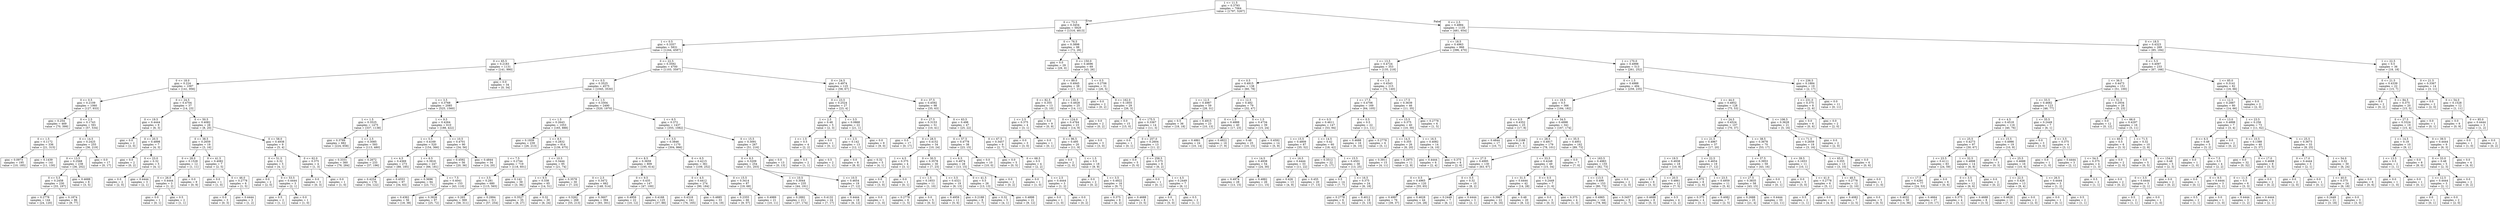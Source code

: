 digraph Tree {
node [shape=box] ;
0 [label="1 <= 11.5\ngini = 0.3793\nsamples = 7064\nvalue = [1797, 5267]"] ;
1 [label="0 <= 73.5\ngini = 0.3454\nsamples = 5929\nvalue = [1316, 4613]"] ;
0 -> 1 [labeldistance=2.5, labelangle=45, headlabel="True"] ;
2 [label="1 <= 0.5\ngini = 0.3357\nsamples = 5831\nvalue = [1244, 4587]"] ;
1 -> 2 ;
3 [label="0 <= 65.5\ngini = 0.2183\nsamples = 1131\nvalue = [141, 990]"] ;
2 -> 3 ;
4 [label="0 <= 18.0\ngini = 0.224\nsamples = 1097\nvalue = [141, 956]"] ;
3 -> 4 ;
5 [label="0 <= 0.5\ngini = 0.2109\nsamples = 1060\nvalue = [127, 933]"] ;
4 -> 5 ;
6 [label="gini = 0.254\nsamples = 469\nvalue = [70, 399]"] ;
5 -> 6 ;
7 [label="0 <= 2.5\ngini = 0.1743\nsamples = 591\nvalue = [57, 534]"] ;
5 -> 7 ;
8 [label="0 <= 1.5\ngini = 0.1172\nsamples = 336\nvalue = [21, 315]"] ;
7 -> 8 ;
9 [label="gini = 0.0973\nsamples = 195\nvalue = [10, 185]"] ;
8 -> 9 ;
10 [label="gini = 0.1439\nsamples = 141\nvalue = [11, 130]"] ;
8 -> 10 ;
11 [label="0 <= 14.5\ngini = 0.2425\nsamples = 255\nvalue = [36, 219]"] ;
7 -> 11 ;
12 [label="0 <= 13.5\ngini = 0.2568\nsamples = 238\nvalue = [36, 202]"] ;
11 -> 12 ;
13 [label="0 <= 5.5\ngini = 0.2458\nsamples = 230\nvalue = [33, 197]"] ;
12 -> 13 ;
14 [label="gini = 0.2778\nsamples = 144\nvalue = [24, 120]"] ;
13 -> 14 ;
15 [label="gini = 0.1874\nsamples = 86\nvalue = [9, 77]"] ;
13 -> 15 ;
16 [label="gini = 0.4688\nsamples = 8\nvalue = [3, 5]"] ;
12 -> 16 ;
17 [label="gini = 0.0\nsamples = 17\nvalue = [0, 17]"] ;
11 -> 17 ;
18 [label="0 <= 24.5\ngini = 0.4704\nsamples = 37\nvalue = [14, 23]"] ;
4 -> 18 ;
19 [label="0 <= 19.5\ngini = 0.4444\nsamples = 9\nvalue = [6, 3]"] ;
18 -> 19 ;
20 [label="gini = 0.0\nsamples = 2\nvalue = [2, 0]"] ;
19 -> 20 ;
21 [label="0 <= 20.5\ngini = 0.4898\nsamples = 7\nvalue = [4, 3]"] ;
19 -> 21 ;
22 [label="gini = 0.0\nsamples = 2\nvalue = [0, 2]"] ;
21 -> 22 ;
23 [label="0 <= 23.0\ngini = 0.32\nsamples = 5\nvalue = [4, 1]"] ;
21 -> 23 ;
24 [label="gini = 0.0\nsamples = 2\nvalue = [2, 0]"] ;
23 -> 24 ;
25 [label="gini = 0.4444\nsamples = 3\nvalue = [2, 1]"] ;
23 -> 25 ;
26 [label="0 <= 50.5\ngini = 0.4082\nsamples = 28\nvalue = [8, 20]"] ;
18 -> 26 ;
27 [label="0 <= 38.5\ngini = 0.2659\nsamples = 19\nvalue = [3, 16]"] ;
26 -> 27 ;
28 [label="0 <= 28.0\ngini = 0.1528\nsamples = 12\nvalue = [1, 11]"] ;
27 -> 28 ;
29 [label="0 <= 26.0\ngini = 0.4444\nsamples = 3\nvalue = [1, 2]"] ;
28 -> 29 ;
30 [label="gini = 0.0\nsamples = 1\nvalue = [0, 1]"] ;
29 -> 30 ;
31 [label="gini = 0.5\nsamples = 2\nvalue = [1, 1]"] ;
29 -> 31 ;
32 [label="gini = 0.0\nsamples = 9\nvalue = [0, 9]"] ;
28 -> 32 ;
33 [label="0 <= 41.5\ngini = 0.4082\nsamples = 7\nvalue = [2, 5]"] ;
27 -> 33 ;
34 [label="gini = 0.0\nsamples = 1\nvalue = [1, 0]"] ;
33 -> 34 ;
35 [label="0 <= 46.0\ngini = 0.2778\nsamples = 6\nvalue = [1, 5]"] ;
33 -> 35 ;
36 [label="gini = 0.0\nsamples = 3\nvalue = [0, 3]"] ;
35 -> 36 ;
37 [label="gini = 0.4444\nsamples = 3\nvalue = [1, 2]"] ;
35 -> 37 ;
38 [label="0 <= 58.0\ngini = 0.4938\nsamples = 9\nvalue = [5, 4]"] ;
26 -> 38 ;
39 [label="0 <= 51.5\ngini = 0.32\nsamples = 5\nvalue = [4, 1]"] ;
38 -> 39 ;
40 [label="gini = 0.0\nsamples = 2\nvalue = [2, 0]"] ;
39 -> 40 ;
41 [label="0 <= 53.5\ngini = 0.4444\nsamples = 3\nvalue = [2, 1]"] ;
39 -> 41 ;
42 [label="gini = 0.5\nsamples = 2\nvalue = [1, 1]"] ;
41 -> 42 ;
43 [label="gini = 0.0\nsamples = 1\nvalue = [1, 0]"] ;
41 -> 43 ;
44 [label="0 <= 62.0\ngini = 0.375\nsamples = 4\nvalue = [1, 3]"] ;
38 -> 44 ;
45 [label="gini = 0.0\nsamples = 3\nvalue = [0, 3]"] ;
44 -> 45 ;
46 [label="gini = 0.0\nsamples = 1\nvalue = [1, 0]"] ;
44 -> 46 ;
47 [label="gini = 0.0\nsamples = 34\nvalue = [0, 34]"] ;
3 -> 47 ;
48 [label="0 <= 22.5\ngini = 0.3592\nsamples = 4700\nvalue = [1103, 3597]"] ;
2 -> 48 ;
49 [label="0 <= 0.5\ngini = 0.3525\nsamples = 4575\nvalue = [1045, 3530]"] ;
48 -> 49 ;
50 [label="1 <= 3.5\ngini = 0.3768\nsamples = 2085\nvalue = [525, 1560]"] ;
49 -> 50 ;
51 [label="1 <= 1.5\ngini = 0.3525\nsamples = 1475\nvalue = [337, 1138]"] ;
50 -> 51 ;
52 [label="gini = 0.3789\nsamples = 882\nvalue = [224, 658]"] ;
51 -> 52 ;
53 [label="1 <= 2.5\ngini = 0.3085\nsamples = 593\nvalue = [113, 480]"] ;
51 -> 53 ;
54 [label="gini = 0.3331\nsamples = 360\nvalue = [76, 284]"] ;
53 -> 54 ;
55 [label="gini = 0.2672\nsamples = 233\nvalue = [37, 196]"] ;
53 -> 55 ;
56 [label="1 <= 9.5\ngini = 0.4264\nsamples = 610\nvalue = [188, 422]"] ;
50 -> 56 ;
57 [label="1 <= 5.5\ngini = 0.4169\nsamples = 520\nvalue = [154, 366]"] ;
56 -> 57 ;
58 [label="1 <= 4.5\ngini = 0.4369\nsamples = 273\nvalue = [88, 185]"] ;
57 -> 58 ;
59 [label="gini = 0.4254\nsamples = 176\nvalue = [54, 122]"] ;
58 -> 59 ;
60 [label="gini = 0.4553\nsamples = 97\nvalue = [34, 63]"] ;
58 -> 60 ;
61 [label="1 <= 6.5\ngini = 0.3916\nsamples = 247\nvalue = [66, 181]"] ;
57 -> 61 ;
62 [label="gini = 0.3696\nsamples = 94\nvalue = [23, 71]"] ;
61 -> 62 ;
63 [label="1 <= 7.5\ngini = 0.4041\nsamples = 153\nvalue = [43, 110]"] ;
61 -> 63 ;
64 [label="gini = 0.4362\nsamples = 56\nvalue = [18, 38]"] ;
63 -> 64 ;
65 [label="gini = 0.3826\nsamples = 97\nvalue = [25, 72]"] ;
63 -> 65 ;
66 [label="1 <= 10.5\ngini = 0.4701\nsamples = 90\nvalue = [34, 56]"] ;
56 -> 66 ;
67 [label="gini = 0.4592\nsamples = 56\nvalue = [20, 36]"] ;
66 -> 67 ;
68 [label="gini = 0.4844\nsamples = 34\nvalue = [14, 20]"] ;
66 -> 68 ;
69 [label="0 <= 1.5\ngini = 0.3304\nsamples = 2490\nvalue = [520, 1970]"] ;
49 -> 69 ;
70 [label="1 <= 1.5\ngini = 0.2643\nsamples = 1053\nvalue = [165, 888]"] ;
69 -> 70 ;
71 [label="gini = 0.1939\nsamples = 239\nvalue = [26, 213]"] ;
70 -> 71 ;
72 [label="1 <= 8.5\ngini = 0.2832\nsamples = 814\nvalue = [139, 675]"] ;
70 -> 72 ;
73 [label="1 <= 7.5\ngini = 0.2744\nsamples = 719\nvalue = [118, 601]"] ;
72 -> 73 ;
74 [label="1 <= 3.5\ngini = 0.281\nsamples = 680\nvalue = [115, 565]"] ;
73 -> 74 ;
75 [label="gini = 0.265\nsamples = 369\nvalue = [58, 311]"] ;
74 -> 75 ;
76 [label="gini = 0.2994\nsamples = 311\nvalue = [57, 254]"] ;
74 -> 76 ;
77 [label="gini = 0.142\nsamples = 39\nvalue = [3, 36]"] ;
73 -> 77 ;
78 [label="1 <= 10.5\ngini = 0.3444\nsamples = 95\nvalue = [21, 74]"] ;
72 -> 78 ;
79 [label="1 <= 9.5\ngini = 0.338\nsamples = 65\nvalue = [14, 51]"] ;
78 -> 79 ;
80 [label="gini = 0.3527\nsamples = 35\nvalue = [8, 27]"] ;
79 -> 80 ;
81 [label="gini = 0.32\nsamples = 30\nvalue = [6, 24]"] ;
79 -> 81 ;
82 [label="gini = 0.3578\nsamples = 30\nvalue = [7, 23]"] ;
78 -> 82 ;
83 [label="1 <= 6.5\ngini = 0.372\nsamples = 1437\nvalue = [355, 1082]"] ;
69 -> 83 ;
84 [label="1 <= 3.5\ngini = 0.3846\nsamples = 1170\nvalue = [304, 866]"] ;
83 -> 84 ;
85 [label="0 <= 8.5\ngini = 0.3659\nsamples = 809\nvalue = [195, 614]"] ;
84 -> 85 ;
86 [label="0 <= 2.5\ngini = 0.3472\nsamples = 662\nvalue = [148, 514]"] ;
85 -> 86 ;
87 [label="gini = 0.3262\nsamples = 268\nvalue = [55, 213]"] ;
86 -> 87 ;
88 [label="gini = 0.3607\nsamples = 394\nvalue = [93, 301]"] ;
86 -> 88 ;
89 [label="0 <= 9.5\ngini = 0.435\nsamples = 147\nvalue = [47, 100]"] ;
85 -> 89 ;
90 [label="gini = 0.4959\nsamples = 22\nvalue = [10, 12]"] ;
89 -> 90 ;
91 [label="gini = 0.4168\nsamples = 125\nvalue = [37, 88]"] ;
89 -> 91 ;
92 [label="0 <= 6.5\ngini = 0.4215\nsamples = 361\nvalue = [109, 252]"] ;
84 -> 92 ;
93 [label="0 <= 4.5\ngini = 0.4412\nsamples = 274\nvalue = [90, 184]"] ;
92 -> 93 ;
94 [label="gini = 0.4318\nsamples = 241\nvalue = [76, 165]"] ;
93 -> 94 ;
95 [label="gini = 0.4885\nsamples = 33\nvalue = [14, 19]"] ;
93 -> 95 ;
96 [label="0 <= 15.5\ngini = 0.3414\nsamples = 87\nvalue = [19, 68]"] ;
92 -> 96 ;
97 [label="gini = 0.2355\nsamples = 66\nvalue = [9, 57]"] ;
96 -> 97 ;
98 [label="gini = 0.4989\nsamples = 21\nvalue = [10, 11]"] ;
96 -> 98 ;
99 [label="0 <= 15.5\ngini = 0.3091\nsamples = 267\nvalue = [51, 216]"] ;
83 -> 99 ;
100 [label="0 <= 8.5\ngini = 0.3209\nsamples = 254\nvalue = [51, 203]"] ;
99 -> 100 ;
101 [label="1 <= 10.5\ngini = 0.3044\nsamples = 235\nvalue = [44, 191]"] ;
100 -> 101 ;
102 [label="gini = 0.2892\nsamples = 211\nvalue = [37, 174]"] ;
101 -> 102 ;
103 [label="gini = 0.4132\nsamples = 24\nvalue = [7, 17]"] ;
101 -> 103 ;
104 [label="1 <= 10.5\ngini = 0.4654\nsamples = 19\nvalue = [7, 12]"] ;
100 -> 104 ;
105 [label="gini = 0.4444\nsamples = 18\nvalue = [6, 12]"] ;
104 -> 105 ;
106 [label="gini = 0.0\nsamples = 1\nvalue = [1, 0]"] ;
104 -> 106 ;
107 [label="gini = 0.0\nsamples = 13\nvalue = [0, 13]"] ;
99 -> 107 ;
108 [label="0 <= 24.5\ngini = 0.4974\nsamples = 125\nvalue = [58, 67]"] ;
48 -> 108 ;
109 [label="0 <= 23.5\ngini = 0.2524\nsamples = 27\nvalue = [23, 4]"] ;
108 -> 109 ;
110 [label="1 <= 2.5\ngini = 0.48\nsamples = 5\nvalue = [2, 3]"] ;
109 -> 110 ;
111 [label="1 <= 1.5\ngini = 0.5\nsamples = 4\nvalue = [2, 2]"] ;
110 -> 111 ;
112 [label="gini = 0.5\nsamples = 2\nvalue = [1, 1]"] ;
111 -> 112 ;
113 [label="gini = 0.5\nsamples = 2\nvalue = [1, 1]"] ;
111 -> 113 ;
114 [label="gini = 0.0\nsamples = 1\nvalue = [0, 1]"] ;
110 -> 114 ;
115 [label="1 <= 3.5\ngini = 0.0868\nsamples = 22\nvalue = [21, 1]"] ;
109 -> 115 ;
116 [label="1 <= 2.5\ngini = 0.142\nsamples = 13\nvalue = [12, 1]"] ;
115 -> 116 ;
117 [label="gini = 0.0\nsamples = 8\nvalue = [8, 0]"] ;
116 -> 117 ;
118 [label="gini = 0.32\nsamples = 5\nvalue = [4, 1]"] ;
116 -> 118 ;
119 [label="gini = 0.0\nsamples = 9\nvalue = [9, 0]"] ;
115 -> 119 ;
120 [label="0 <= 37.5\ngini = 0.4592\nsamples = 98\nvalue = [35, 63]"] ;
108 -> 120 ;
121 [label="0 <= 27.5\ngini = 0.3153\nsamples = 51\nvalue = [10, 41]"] ;
120 -> 121 ;
122 [label="gini = 0.0\nsamples = 17\nvalue = [0, 17]"] ;
121 -> 122 ;
123 [label="0 <= 28.5\ngini = 0.4152\nsamples = 34\nvalue = [10, 24]"] ;
121 -> 123 ;
124 [label="1 <= 4.5\ngini = 0.375\nsamples = 4\nvalue = [3, 1]"] ;
123 -> 124 ;
125 [label="gini = 0.0\nsamples = 3\nvalue = [3, 0]"] ;
124 -> 125 ;
126 [label="gini = 0.0\nsamples = 1\nvalue = [0, 1]"] ;
124 -> 126 ;
127 [label="0 <= 30.5\ngini = 0.3578\nsamples = 30\nvalue = [7, 23]"] ;
123 -> 127 ;
128 [label="1 <= 1.5\ngini = 0.1653\nsamples = 11\nvalue = [1, 10]"] ;
127 -> 128 ;
129 [label="gini = 0.2778\nsamples = 6\nvalue = [1, 5]"] ;
128 -> 129 ;
130 [label="gini = 0.0\nsamples = 5\nvalue = [0, 5]"] ;
128 -> 130 ;
131 [label="1 <= 3.5\ngini = 0.4321\nsamples = 19\nvalue = [6, 13]"] ;
127 -> 131 ;
132 [label="gini = 0.4959\nsamples = 11\nvalue = [5, 6]"] ;
131 -> 132 ;
133 [label="gini = 0.2188\nsamples = 8\nvalue = [1, 7]"] ;
131 -> 133 ;
134 [label="0 <= 63.5\ngini = 0.498\nsamples = 47\nvalue = [25, 22]"] ;
120 -> 134 ;
135 [label="0 <= 57.5\ngini = 0.4778\nsamples = 38\nvalue = [23, 15]"] ;
134 -> 135 ;
136 [label="1 <= 6.5\ngini = 0.4974\nsamples = 28\nvalue = [13, 15]"] ;
135 -> 136 ;
137 [label="0 <= 41.5\ngini = 0.5\nsamples = 26\nvalue = [13, 13]"] ;
136 -> 137 ;
138 [label="gini = 0.32\nsamples = 5\nvalue = [4, 1]"] ;
137 -> 138 ;
139 [label="gini = 0.4898\nsamples = 21\nvalue = [9, 12]"] ;
137 -> 139 ;
140 [label="gini = 0.0\nsamples = 2\nvalue = [0, 2]"] ;
136 -> 140 ;
141 [label="gini = 0.0\nsamples = 10\nvalue = [10, 0]"] ;
135 -> 141 ;
142 [label="0 <= 67.5\ngini = 0.3457\nsamples = 9\nvalue = [2, 7]"] ;
134 -> 142 ;
143 [label="gini = 0.0\nsamples = 5\nvalue = [0, 5]"] ;
142 -> 143 ;
144 [label="0 <= 68.5\ngini = 0.5\nsamples = 4\nvalue = [2, 2]"] ;
142 -> 144 ;
145 [label="gini = 0.0\nsamples = 1\nvalue = [1, 0]"] ;
144 -> 145 ;
146 [label="1 <= 2.5\ngini = 0.4444\nsamples = 3\nvalue = [1, 2]"] ;
144 -> 146 ;
147 [label="gini = 0.0\nsamples = 1\nvalue = [1, 0]"] ;
146 -> 147 ;
148 [label="gini = 0.0\nsamples = 2\nvalue = [0, 2]"] ;
146 -> 148 ;
149 [label="0 <= 76.5\ngini = 0.3898\nsamples = 98\nvalue = [72, 26]"] ;
1 -> 149 ;
150 [label="gini = 0.0\nsamples = 29\nvalue = [29, 0]"] ;
149 -> 150 ;
151 [label="0 <= 150.0\ngini = 0.4696\nsamples = 69\nvalue = [43, 26]"] ;
149 -> 151 ;
152 [label="0 <= 89.0\ngini = 0.4945\nsamples = 38\nvalue = [17, 21]"] ;
151 -> 152 ;
153 [label="0 <= 82.5\ngini = 0.355\nsamples = 13\nvalue = [3, 10]"] ;
152 -> 153 ;
154 [label="1 <= 2.5\ngini = 0.375\nsamples = 4\nvalue = [3, 1]"] ;
153 -> 154 ;
155 [label="gini = 0.0\nsamples = 3\nvalue = [3, 0]"] ;
154 -> 155 ;
156 [label="gini = 0.0\nsamples = 1\nvalue = [0, 1]"] ;
154 -> 156 ;
157 [label="gini = 0.0\nsamples = 9\nvalue = [0, 9]"] ;
153 -> 157 ;
158 [label="0 <= 130.5\ngini = 0.4928\nsamples = 25\nvalue = [14, 11]"] ;
152 -> 158 ;
159 [label="0 <= 124.0\ngini = 0.4764\nsamples = 23\nvalue = [14, 9]"] ;
158 -> 159 ;
160 [label="0 <= 96.5\ngini = 0.495\nsamples = 20\nvalue = [11, 9]"] ;
159 -> 160 ;
161 [label="gini = 0.0\nsamples = 2\nvalue = [2, 0]"] ;
160 -> 161 ;
162 [label="1 <= 1.5\ngini = 0.5\nsamples = 18\nvalue = [9, 9]"] ;
160 -> 162 ;
163 [label="gini = 0.0\nsamples = 2\nvalue = [0, 2]"] ;
162 -> 163 ;
164 [label="1 <= 3.5\ngini = 0.4922\nsamples = 16\nvalue = [9, 7]"] ;
162 -> 164 ;
165 [label="gini = 0.375\nsamples = 8\nvalue = [6, 2]"] ;
164 -> 165 ;
166 [label="gini = 0.4688\nsamples = 8\nvalue = [3, 5]"] ;
164 -> 166 ;
167 [label="gini = 0.0\nsamples = 3\nvalue = [3, 0]"] ;
159 -> 167 ;
168 [label="gini = 0.0\nsamples = 2\nvalue = [0, 2]"] ;
158 -> 168 ;
169 [label="1 <= 0.5\ngini = 0.2706\nsamples = 31\nvalue = [26, 5]"] ;
151 -> 169 ;
170 [label="gini = 0.0\nsamples = 2\nvalue = [0, 2]"] ;
169 -> 170 ;
171 [label="0 <= 162.0\ngini = 0.1855\nsamples = 29\nvalue = [26, 3]"] ;
169 -> 171 ;
172 [label="gini = 0.0\nsamples = 15\nvalue = [15, 0]"] ;
171 -> 172 ;
173 [label="0 <= 175.5\ngini = 0.3367\nsamples = 14\nvalue = [11, 3]"] ;
171 -> 173 ;
174 [label="gini = 0.0\nsamples = 1\nvalue = [0, 1]"] ;
173 -> 174 ;
175 [label="0 <= 257.0\ngini = 0.2604\nsamples = 13\nvalue = [11, 2]"] ;
173 -> 175 ;
176 [label="gini = 0.0\nsamples = 5\nvalue = [5, 0]"] ;
175 -> 176 ;
177 [label="0 <= 258.5\ngini = 0.375\nsamples = 8\nvalue = [6, 2]"] ;
175 -> 177 ;
178 [label="gini = 0.0\nsamples = 1\nvalue = [0, 1]"] ;
177 -> 178 ;
179 [label="1 <= 4.5\ngini = 0.2449\nsamples = 7\nvalue = [6, 1]"] ;
177 -> 179 ;
180 [label="gini = 0.0\nsamples = 5\nvalue = [5, 0]"] ;
179 -> 180 ;
181 [label="gini = 0.5\nsamples = 2\nvalue = [1, 1]"] ;
179 -> 181 ;
182 [label="0 <= 2.5\ngini = 0.4884\nsamples = 1135\nvalue = [481, 654]"] ;
0 -> 182 [labeldistance=2.5, labelangle=-45, headlabel="False"] ;
183 [label="1 <= 18.5\ngini = 0.4963\nsamples = 866\nvalue = [396, 470]"] ;
182 -> 183 ;
184 [label="1 <= 13.5\ngini = 0.4724\nsamples = 353\nvalue = [135, 218]"] ;
183 -> 184 ;
185 [label="0 <= 0.5\ngini = 0.4915\nsamples = 138\nvalue = [60, 78]"] ;
184 -> 185 ;
186 [label="1 <= 12.5\ngini = 0.4987\nsamples = 59\nvalue = [28, 31]"] ;
185 -> 186 ;
187 [label="gini = 0.5\nsamples = 36\nvalue = [18, 18]"] ;
186 -> 187 ;
188 [label="gini = 0.4915\nsamples = 23\nvalue = [10, 13]"] ;
186 -> 188 ;
189 [label="1 <= 12.5\ngini = 0.482\nsamples = 79\nvalue = [32, 47]"] ;
185 -> 189 ;
190 [label="0 <= 1.5\ngini = 0.4888\nsamples = 40\nvalue = [17, 23]"] ;
189 -> 190 ;
191 [label="gini = 0.4861\nsamples = 24\nvalue = [10, 14]"] ;
190 -> 191 ;
192 [label="gini = 0.4922\nsamples = 16\nvalue = [7, 9]"] ;
190 -> 192 ;
193 [label="0 <= 1.5\ngini = 0.4734\nsamples = 39\nvalue = [15, 24]"] ;
189 -> 193 ;
194 [label="gini = 0.48\nsamples = 25\nvalue = [10, 15]"] ;
193 -> 194 ;
195 [label="gini = 0.4592\nsamples = 14\nvalue = [5, 9]"] ;
193 -> 195 ;
196 [label="0 <= 1.5\ngini = 0.4543\nsamples = 215\nvalue = [75, 140]"] ;
184 -> 196 ;
197 [label="1 <= 17.5\ngini = 0.4706\nsamples = 169\nvalue = [64, 105]"] ;
196 -> 197 ;
198 [label="0 <= 0.5\ngini = 0.4611\nsamples = 147\nvalue = [53, 94]"] ;
197 -> 198 ;
199 [label="1 <= 15.5\ngini = 0.4809\nsamples = 87\nvalue = [35, 52]"] ;
198 -> 199 ;
200 [label="1 <= 14.5\ngini = 0.4938\nsamples = 54\nvalue = [24, 30]"] ;
199 -> 200 ;
201 [label="gini = 0.4974\nsamples = 28\nvalue = [13, 15]"] ;
200 -> 201 ;
202 [label="gini = 0.4882\nsamples = 26\nvalue = [11, 15]"] ;
200 -> 202 ;
203 [label="1 <= 16.5\ngini = 0.4444\nsamples = 33\nvalue = [11, 22]"] ;
199 -> 203 ;
204 [label="gini = 0.426\nsamples = 13\nvalue = [4, 9]"] ;
203 -> 204 ;
205 [label="gini = 0.455\nsamples = 20\nvalue = [7, 13]"] ;
203 -> 205 ;
206 [label="1 <= 14.5\ngini = 0.42\nsamples = 60\nvalue = [18, 42]"] ;
198 -> 206 ;
207 [label="gini = 0.3512\nsamples = 22\nvalue = [5, 17]"] ;
206 -> 207 ;
208 [label="1 <= 15.5\ngini = 0.4501\nsamples = 38\nvalue = [13, 25]"] ;
206 -> 208 ;
209 [label="gini = 0.5\nsamples = 14\nvalue = [7, 7]"] ;
208 -> 209 ;
210 [label="1 <= 16.5\ngini = 0.375\nsamples = 24\nvalue = [6, 18]"] ;
208 -> 210 ;
211 [label="gini = 0.2778\nsamples = 6\nvalue = [1, 5]"] ;
210 -> 211 ;
212 [label="gini = 0.4012\nsamples = 18\nvalue = [5, 13]"] ;
210 -> 212 ;
213 [label="0 <= 0.5\ngini = 0.5\nsamples = 22\nvalue = [11, 11]"] ;
197 -> 213 ;
214 [label="gini = 0.4688\nsamples = 16\nvalue = [6, 10]"] ;
213 -> 214 ;
215 [label="gini = 0.2778\nsamples = 6\nvalue = [5, 1]"] ;
213 -> 215 ;
216 [label="1 <= 17.5\ngini = 0.3639\nsamples = 46\nvalue = [11, 35]"] ;
196 -> 216 ;
217 [label="1 <= 15.5\ngini = 0.375\nsamples = 40\nvalue = [10, 30]"] ;
216 -> 217 ;
218 [label="1 <= 14.5\ngini = 0.355\nsamples = 26\nvalue = [6, 20]"] ;
217 -> 218 ;
219 [label="gini = 0.3911\nsamples = 15\nvalue = [4, 11]"] ;
218 -> 219 ;
220 [label="gini = 0.2975\nsamples = 11\nvalue = [2, 9]"] ;
218 -> 220 ;
221 [label="1 <= 16.5\ngini = 0.4082\nsamples = 14\nvalue = [4, 10]"] ;
217 -> 221 ;
222 [label="gini = 0.4444\nsamples = 6\nvalue = [2, 4]"] ;
221 -> 222 ;
223 [label="gini = 0.375\nsamples = 8\nvalue = [2, 6]"] ;
221 -> 223 ;
224 [label="gini = 0.2778\nsamples = 6\nvalue = [1, 5]"] ;
216 -> 224 ;
225 [label="1 <= 170.0\ngini = 0.4998\nsamples = 513\nvalue = [261, 252]"] ;
183 -> 225 ;
226 [label="0 <= 1.5\ngini = 0.4988\nsamples = 494\nvalue = [259, 235]"] ;
225 -> 226 ;
227 [label="1 <= 19.5\ngini = 0.5\nsamples = 366\nvalue = [184, 182]"] ;
226 -> 227 ;
228 [label="0 <= 0.5\ngini = 0.4352\nsamples = 25\nvalue = [17, 8]"] ;
227 -> 228 ;
229 [label="gini = 0.4844\nsamples = 17\nvalue = [10, 7]"] ;
228 -> 229 ;
230 [label="gini = 0.2188\nsamples = 8\nvalue = [7, 1]"] ;
228 -> 230 ;
231 [label="1 <= 34.5\ngini = 0.4998\nsamples = 341\nvalue = [167, 174]"] ;
227 -> 231 ;
232 [label="1 <= 28.5\ngini = 0.4917\nsamples = 179\nvalue = [78, 101]"] ;
231 -> 232 ;
233 [label="1 <= 27.5\ngini = 0.4995\nsamples = 130\nvalue = [63, 67]"] ;
232 -> 233 ;
234 [label="0 <= 0.5\ngini = 0.4965\nsamples = 120\nvalue = [55, 65]"] ;
233 -> 234 ;
235 [label="gini = 0.4997\nsamples = 76\nvalue = [39, 37]"] ;
234 -> 235 ;
236 [label="gini = 0.4628\nsamples = 44\nvalue = [16, 28]"] ;
234 -> 236 ;
237 [label="0 <= 0.5\ngini = 0.32\nsamples = 10\nvalue = [8, 2]"] ;
233 -> 237 ;
238 [label="gini = 0.2449\nsamples = 7\nvalue = [6, 1]"] ;
237 -> 238 ;
239 [label="gini = 0.4444\nsamples = 3\nvalue = [2, 1]"] ;
237 -> 239 ;
240 [label="1 <= 33.5\ngini = 0.4248\nsamples = 49\nvalue = [15, 34]"] ;
232 -> 240 ;
241 [label="1 <= 31.5\ngini = 0.4444\nsamples = 42\nvalue = [14, 28]"] ;
240 -> 241 ;
242 [label="gini = 0.3967\nsamples = 22\nvalue = [6, 16]"] ;
241 -> 242 ;
243 [label="gini = 0.48\nsamples = 20\nvalue = [8, 12]"] ;
241 -> 243 ;
244 [label="0 <= 0.5\ngini = 0.2449\nsamples = 7\nvalue = [1, 6]"] ;
240 -> 244 ;
245 [label="gini = 0.0\nsamples = 3\nvalue = [0, 3]"] ;
244 -> 245 ;
246 [label="gini = 0.375\nsamples = 4\nvalue = [1, 3]"] ;
244 -> 246 ;
247 [label="1 <= 35.5\ngini = 0.4951\nsamples = 162\nvalue = [89, 73]"] ;
231 -> 247 ;
248 [label="gini = 0.0\nsamples = 7\nvalue = [7, 0]"] ;
247 -> 248 ;
249 [label="1 <= 163.5\ngini = 0.4983\nsamples = 155\nvalue = [82, 73]"] ;
247 -> 249 ;
250 [label="1 <= 113.5\ngini = 0.499\nsamples = 153\nvalue = [80, 73]"] ;
249 -> 250 ;
251 [label="gini = 0.4965\nsamples = 144\nvalue = [78, 66]"] ;
250 -> 251 ;
252 [label="gini = 0.3457\nsamples = 9\nvalue = [2, 7]"] ;
250 -> 252 ;
253 [label="gini = 0.0\nsamples = 2\nvalue = [2, 0]"] ;
249 -> 253 ;
254 [label="1 <= 44.0\ngini = 0.4852\nsamples = 128\nvalue = [75, 53]"] ;
226 -> 254 ;
255 [label="1 <= 24.5\ngini = 0.4524\nsamples = 107\nvalue = [70, 37]"] ;
254 -> 255 ;
256 [label="1 <= 21.5\ngini = 0.4967\nsamples = 37\nvalue = [17, 20]"] ;
255 -> 256 ;
257 [label="1 <= 19.5\ngini = 0.4938\nsamples = 18\nvalue = [10, 8]"] ;
256 -> 257 ;
258 [label="gini = 0.5\nsamples = 6\nvalue = [3, 3]"] ;
257 -> 258 ;
259 [label="1 <= 20.5\ngini = 0.4861\nsamples = 12\nvalue = [7, 5]"] ;
257 -> 259 ;
260 [label="gini = 0.4688\nsamples = 8\nvalue = [5, 3]"] ;
259 -> 260 ;
261 [label="gini = 0.5\nsamples = 4\nvalue = [2, 2]"] ;
259 -> 261 ;
262 [label="1 <= 22.5\ngini = 0.4654\nsamples = 19\nvalue = [7, 12]"] ;
256 -> 262 ;
263 [label="gini = 0.375\nsamples = 8\nvalue = [2, 6]"] ;
262 -> 263 ;
264 [label="1 <= 23.5\ngini = 0.4959\nsamples = 11\nvalue = [5, 6]"] ;
262 -> 264 ;
265 [label="gini = 0.375\nsamples = 4\nvalue = [3, 1]"] ;
264 -> 265 ;
266 [label="gini = 0.4082\nsamples = 7\nvalue = [2, 5]"] ;
264 -> 266 ;
267 [label="1 <= 38.5\ngini = 0.3678\nsamples = 70\nvalue = [53, 17]"] ;
255 -> 267 ;
268 [label="1 <= 37.5\ngini = 0.3953\nsamples = 59\nvalue = [43, 16]"] ;
267 -> 268 ;
269 [label="1 <= 27.5\ngini = 0.3835\nsamples = 58\nvalue = [43, 15]"] ;
268 -> 269 ;
270 [label="gini = 0.2688\nsamples = 25\nvalue = [21, 4]"] ;
269 -> 270 ;
271 [label="gini = 0.4444\nsamples = 33\nvalue = [22, 11]"] ;
269 -> 271 ;
272 [label="gini = 0.0\nsamples = 1\nvalue = [0, 1]"] ;
268 -> 272 ;
273 [label="1 <= 39.5\ngini = 0.1653\nsamples = 11\nvalue = [10, 1]"] ;
267 -> 273 ;
274 [label="gini = 0.0\nsamples = 5\nvalue = [5, 0]"] ;
273 -> 274 ;
275 [label="1 <= 41.0\ngini = 0.2778\nsamples = 6\nvalue = [5, 1]"] ;
273 -> 275 ;
276 [label="gini = 0.5\nsamples = 2\nvalue = [1, 1]"] ;
275 -> 276 ;
277 [label="gini = 0.0\nsamples = 4\nvalue = [4, 0]"] ;
275 -> 277 ;
278 [label="1 <= 106.5\ngini = 0.3628\nsamples = 21\nvalue = [5, 16]"] ;
254 -> 278 ;
279 [label="1 <= 71.5\ngini = 0.2659\nsamples = 19\nvalue = [3, 16]"] ;
278 -> 279 ;
280 [label="1 <= 65.0\ngini = 0.355\nsamples = 13\nvalue = [3, 10]"] ;
279 -> 280 ;
281 [label="1 <= 48.5\ngini = 0.2778\nsamples = 12\nvalue = [2, 10]"] ;
280 -> 281 ;
282 [label="gini = 0.4082\nsamples = 7\nvalue = [2, 5]"] ;
281 -> 282 ;
283 [label="gini = 0.0\nsamples = 5\nvalue = [0, 5]"] ;
281 -> 283 ;
284 [label="gini = 0.0\nsamples = 1\nvalue = [1, 0]"] ;
280 -> 284 ;
285 [label="gini = 0.0\nsamples = 6\nvalue = [0, 6]"] ;
279 -> 285 ;
286 [label="gini = 0.0\nsamples = 2\nvalue = [2, 0]"] ;
278 -> 286 ;
287 [label="1 <= 236.5\ngini = 0.1884\nsamples = 19\nvalue = [2, 17]"] ;
225 -> 287 ;
288 [label="1 <= 231.0\ngini = 0.375\nsamples = 8\nvalue = [2, 6]"] ;
287 -> 288 ;
289 [label="gini = 0.0\nsamples = 6\nvalue = [0, 6]"] ;
288 -> 289 ;
290 [label="gini = 0.0\nsamples = 2\nvalue = [2, 0]"] ;
288 -> 290 ;
291 [label="gini = 0.0\nsamples = 11\nvalue = [0, 11]"] ;
287 -> 291 ;
292 [label="0 <= 18.5\ngini = 0.4323\nsamples = 269\nvalue = [85, 184]"] ;
182 -> 292 ;
293 [label="0 <= 5.5\ngini = 0.4097\nsamples = 233\nvalue = [67, 166]"] ;
292 -> 293 ;
294 [label="1 <= 36.5\ngini = 0.4473\nsamples = 151\nvalue = [51, 100]"] ;
293 -> 294 ;
295 [label="1 <= 33.5\ngini = 0.4682\nsamples = 123\nvalue = [46, 77]"] ;
294 -> 295 ;
296 [label="0 <= 4.5\ngini = 0.4518\nsamples = 116\nvalue = [40, 76]"] ;
295 -> 296 ;
297 [label="1 <= 25.5\ngini = 0.4273\nsamples = 97\nvalue = [30, 67]"] ;
296 -> 297 ;
298 [label="1 <= 23.5\ngini = 0.4111\nsamples = 83\nvalue = [24, 59]"] ;
297 -> 298 ;
299 [label="1 <= 17.5\ngini = 0.4291\nsamples = 77\nvalue = [24, 53]"] ;
298 -> 299 ;
300 [label="gini = 0.4032\nsamples = 50\nvalue = [14, 36]"] ;
299 -> 300 ;
301 [label="gini = 0.4664\nsamples = 27\nvalue = [10, 17]"] ;
299 -> 301 ;
302 [label="gini = 0.0\nsamples = 6\nvalue = [0, 6]"] ;
298 -> 302 ;
303 [label="1 <= 32.5\ngini = 0.4898\nsamples = 14\nvalue = [6, 8]"] ;
297 -> 303 ;
304 [label="0 <= 3.5\ngini = 0.5\nsamples = 12\nvalue = [6, 6]"] ;
303 -> 304 ;
305 [label="gini = 0.375\nsamples = 4\nvalue = [3, 1]"] ;
304 -> 305 ;
306 [label="gini = 0.4688\nsamples = 8\nvalue = [3, 5]"] ;
304 -> 306 ;
307 [label="gini = 0.0\nsamples = 2\nvalue = [0, 2]"] ;
303 -> 307 ;
308 [label="1 <= 15.5\ngini = 0.4986\nsamples = 19\nvalue = [10, 9]"] ;
296 -> 308 ;
309 [label="gini = 0.0\nsamples = 3\nvalue = [0, 3]"] ;
308 -> 309 ;
310 [label="1 <= 25.5\ngini = 0.4688\nsamples = 16\nvalue = [10, 6]"] ;
308 -> 310 ;
311 [label="1 <= 22.5\ngini = 0.426\nsamples = 13\nvalue = [9, 4]"] ;
310 -> 311 ;
312 [label="gini = 0.4628\nsamples = 11\nvalue = [7, 4]"] ;
311 -> 312 ;
313 [label="gini = 0.0\nsamples = 2\nvalue = [2, 0]"] ;
311 -> 313 ;
314 [label="1 <= 26.5\ngini = 0.4444\nsamples = 3\nvalue = [1, 2]"] ;
310 -> 314 ;
315 [label="gini = 0.0\nsamples = 1\nvalue = [0, 1]"] ;
314 -> 315 ;
316 [label="gini = 0.5\nsamples = 2\nvalue = [1, 1]"] ;
314 -> 316 ;
317 [label="1 <= 35.5\ngini = 0.2449\nsamples = 7\nvalue = [6, 1]"] ;
295 -> 317 ;
318 [label="gini = 0.0\nsamples = 3\nvalue = [3, 0]"] ;
317 -> 318 ;
319 [label="0 <= 3.5\ngini = 0.375\nsamples = 4\nvalue = [3, 1]"] ;
317 -> 319 ;
320 [label="gini = 0.0\nsamples = 1\nvalue = [1, 0]"] ;
319 -> 320 ;
321 [label="gini = 0.4444\nsamples = 3\nvalue = [2, 1]"] ;
319 -> 321 ;
322 [label="1 <= 51.5\ngini = 0.2934\nsamples = 28\nvalue = [5, 23]"] ;
294 -> 322 ;
323 [label="gini = 0.0\nsamples = 12\nvalue = [0, 12]"] ;
322 -> 323 ;
324 [label="1 <= 66.0\ngini = 0.4297\nsamples = 16\nvalue = [5, 11]"] ;
322 -> 324 ;
325 [label="1 <= 60.5\ngini = 0.5\nsamples = 6\nvalue = [3, 3]"] ;
324 -> 325 ;
326 [label="1 <= 54.5\ngini = 0.375\nsamples = 4\nvalue = [1, 3]"] ;
325 -> 326 ;
327 [label="gini = 0.5\nsamples = 2\nvalue = [1, 1]"] ;
326 -> 327 ;
328 [label="gini = 0.0\nsamples = 2\nvalue = [0, 2]"] ;
326 -> 328 ;
329 [label="gini = 0.0\nsamples = 2\nvalue = [2, 0]"] ;
325 -> 329 ;
330 [label="1 <= 71.5\ngini = 0.32\nsamples = 10\nvalue = [2, 8]"] ;
324 -> 330 ;
331 [label="gini = 0.0\nsamples = 5\nvalue = [0, 5]"] ;
330 -> 331 ;
332 [label="1 <= 154.0\ngini = 0.48\nsamples = 5\nvalue = [2, 3]"] ;
330 -> 332 ;
333 [label="0 <= 3.5\ngini = 0.4444\nsamples = 3\nvalue = [2, 1]"] ;
332 -> 333 ;
334 [label="gini = 0.5\nsamples = 2\nvalue = [1, 1]"] ;
333 -> 334 ;
335 [label="gini = 0.0\nsamples = 1\nvalue = [1, 0]"] ;
333 -> 335 ;
336 [label="gini = 0.0\nsamples = 2\nvalue = [0, 2]"] ;
332 -> 336 ;
337 [label="1 <= 85.0\ngini = 0.3141\nsamples = 82\nvalue = [16, 66]"] ;
293 -> 337 ;
338 [label="1 <= 12.5\ngini = 0.2887\nsamples = 80\nvalue = [14, 66]"] ;
337 -> 338 ;
339 [label="0 <= 13.0\ngini = 0.4898\nsamples = 7\nvalue = [3, 4]"] ;
338 -> 339 ;
340 [label="0 <= 6.5\ngini = 0.48\nsamples = 5\nvalue = [3, 2]"] ;
339 -> 340 ;
341 [label="gini = 0.0\nsamples = 1\nvalue = [1, 0]"] ;
340 -> 341 ;
342 [label="0 <= 7.5\ngini = 0.5\nsamples = 4\nvalue = [2, 2]"] ;
340 -> 342 ;
343 [label="gini = 0.0\nsamples = 1\nvalue = [0, 1]"] ;
342 -> 343 ;
344 [label="0 <= 9.5\ngini = 0.4444\nsamples = 3\nvalue = [2, 1]"] ;
342 -> 344 ;
345 [label="gini = 0.5\nsamples = 2\nvalue = [1, 1]"] ;
344 -> 345 ;
346 [label="gini = 0.0\nsamples = 1\nvalue = [1, 0]"] ;
344 -> 346 ;
347 [label="gini = 0.0\nsamples = 2\nvalue = [0, 2]"] ;
339 -> 347 ;
348 [label="1 <= 23.5\ngini = 0.256\nsamples = 73\nvalue = [11, 62]"] ;
338 -> 348 ;
349 [label="0 <= 10.5\ngini = 0.1388\nsamples = 40\nvalue = [3, 37]"] ;
348 -> 349 ;
350 [label="gini = 0.0\nsamples = 32\nvalue = [0, 32]"] ;
349 -> 350 ;
351 [label="0 <= 17.0\ngini = 0.4688\nsamples = 8\nvalue = [3, 5]"] ;
349 -> 351 ;
352 [label="0 <= 11.5\ngini = 0.5\nsamples = 6\nvalue = [3, 3]"] ;
351 -> 352 ;
353 [label="gini = 0.4444\nsamples = 3\nvalue = [1, 2]"] ;
352 -> 353 ;
354 [label="gini = 0.4444\nsamples = 3\nvalue = [2, 1]"] ;
352 -> 354 ;
355 [label="gini = 0.0\nsamples = 2\nvalue = [0, 2]"] ;
351 -> 355 ;
356 [label="1 <= 25.5\ngini = 0.3673\nsamples = 33\nvalue = [8, 25]"] ;
348 -> 356 ;
357 [label="0 <= 17.0\ngini = 0.4444\nsamples = 3\nvalue = [2, 1]"] ;
356 -> 357 ;
358 [label="gini = 0.0\nsamples = 2\nvalue = [2, 0]"] ;
357 -> 358 ;
359 [label="gini = 0.0\nsamples = 1\nvalue = [0, 1]"] ;
357 -> 359 ;
360 [label="1 <= 54.0\ngini = 0.32\nsamples = 30\nvalue = [6, 24]"] ;
356 -> 360 ;
361 [label="1 <= 40.0\ngini = 0.375\nsamples = 24\nvalue = [6, 18]"] ;
360 -> 361 ;
362 [label="gini = 0.2449\nsamples = 21\nvalue = [3, 18]"] ;
361 -> 362 ;
363 [label="gini = 0.0\nsamples = 3\nvalue = [3, 0]"] ;
361 -> 363 ;
364 [label="gini = 0.0\nsamples = 6\nvalue = [0, 6]"] ;
360 -> 364 ;
365 [label="gini = 0.0\nsamples = 2\nvalue = [2, 0]"] ;
337 -> 365 ;
366 [label="1 <= 22.5\ngini = 0.5\nsamples = 36\nvalue = [18, 18]"] ;
292 -> 366 ;
367 [label="0 <= 21.5\ngini = 0.4339\nsamples = 22\nvalue = [15, 7]"] ;
366 -> 367 ;
368 [label="gini = 0.0\nsamples = 2\nvalue = [0, 2]"] ;
367 -> 368 ;
369 [label="0 <= 84.5\ngini = 0.375\nsamples = 20\nvalue = [15, 5]"] ;
367 -> 369 ;
370 [label="0 <= 27.5\ngini = 0.3324\nsamples = 19\nvalue = [15, 4]"] ;
369 -> 370 ;
371 [label="1 <= 14.5\ngini = 0.18\nsamples = 10\nvalue = [9, 1]"] ;
370 -> 371 ;
372 [label="1 <= 13.5\ngini = 0.5\nsamples = 2\nvalue = [1, 1]"] ;
371 -> 372 ;
373 [label="gini = 0.0\nsamples = 1\nvalue = [1, 0]"] ;
372 -> 373 ;
374 [label="gini = 0.0\nsamples = 1\nvalue = [0, 1]"] ;
372 -> 374 ;
375 [label="gini = 0.0\nsamples = 8\nvalue = [8, 0]"] ;
371 -> 375 ;
376 [label="0 <= 39.5\ngini = 0.4444\nsamples = 9\nvalue = [6, 3]"] ;
370 -> 376 ;
377 [label="0 <= 33.0\ngini = 0.48\nsamples = 5\nvalue = [2, 3]"] ;
376 -> 377 ;
378 [label="1 <= 12.5\ngini = 0.4444\nsamples = 3\nvalue = [2, 1]"] ;
377 -> 378 ;
379 [label="gini = 0.0\nsamples = 1\nvalue = [0, 1]"] ;
378 -> 379 ;
380 [label="gini = 0.0\nsamples = 2\nvalue = [2, 0]"] ;
378 -> 380 ;
381 [label="gini = 0.0\nsamples = 2\nvalue = [0, 2]"] ;
377 -> 381 ;
382 [label="gini = 0.0\nsamples = 4\nvalue = [4, 0]"] ;
376 -> 382 ;
383 [label="gini = 0.0\nsamples = 1\nvalue = [0, 1]"] ;
369 -> 383 ;
384 [label="0 <= 21.5\ngini = 0.3367\nsamples = 14\nvalue = [3, 11]"] ;
366 -> 384 ;
385 [label="gini = 0.0\nsamples = 2\nvalue = [2, 0]"] ;
384 -> 385 ;
386 [label="0 <= 54.0\ngini = 0.1528\nsamples = 12\nvalue = [1, 11]"] ;
384 -> 386 ;
387 [label="gini = 0.0\nsamples = 9\nvalue = [0, 9]"] ;
386 -> 387 ;
388 [label="0 <= 85.0\ngini = 0.4444\nsamples = 3\nvalue = [1, 2]"] ;
386 -> 388 ;
389 [label="gini = 0.0\nsamples = 1\nvalue = [1, 0]"] ;
388 -> 389 ;
390 [label="gini = 0.0\nsamples = 2\nvalue = [0, 2]"] ;
388 -> 390 ;
}